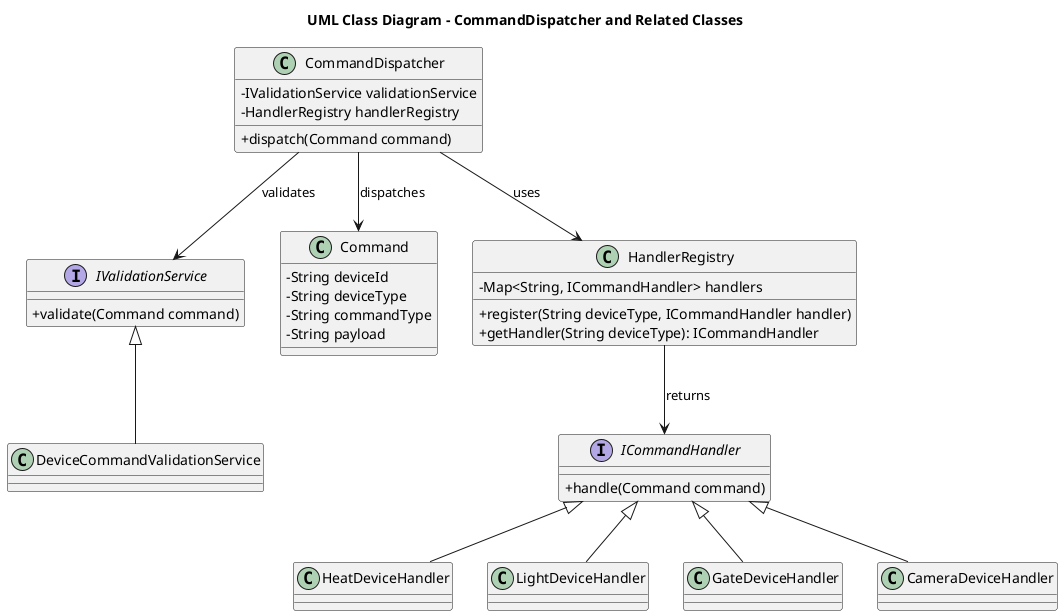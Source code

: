 @startuml
skinparam classAttributeIconSize 0
skinparam backgroundColor transparent
skinparam shadowing false

title UML Class Diagram – CommandDispatcher and Related Classes

' DTO
class Command {
  - String deviceId
  - String deviceType
  - String commandType
  - String payload
}

' Интерфейс обработчика
interface ICommandHandler {
  + handle(Command command)
}

class HeatDeviceHandler {
}
class LightDeviceHandler {
}
class GateDeviceHandler {
}
class CameraDeviceHandler {
}

HeatDeviceHandler -up-|> ICommandHandler
LightDeviceHandler -up-|> ICommandHandler
GateDeviceHandler -up-|> ICommandHandler
CameraDeviceHandler -up-|> ICommandHandler

' Интерфейс валидатора
interface IValidationService {
  + validate(Command command)
}

class DeviceCommandValidationService {
}
DeviceCommandValidationService -up-|> IValidationService

' Реестр/фабрика обработчиков
class HandlerRegistry {
  + register(String deviceType, ICommandHandler handler)
  + getHandler(String deviceType): ICommandHandler
  - Map<String, ICommandHandler> handlers
}

' Главный диспетчер
class CommandDispatcher {
  - IValidationService validationService
  - HandlerRegistry handlerRegistry
  + dispatch(Command command)
}

CommandDispatcher --> HandlerRegistry : uses
CommandDispatcher --> IValidationService : validates
CommandDispatcher --> Command : dispatches
HandlerRegistry --> ICommandHandler : returns
